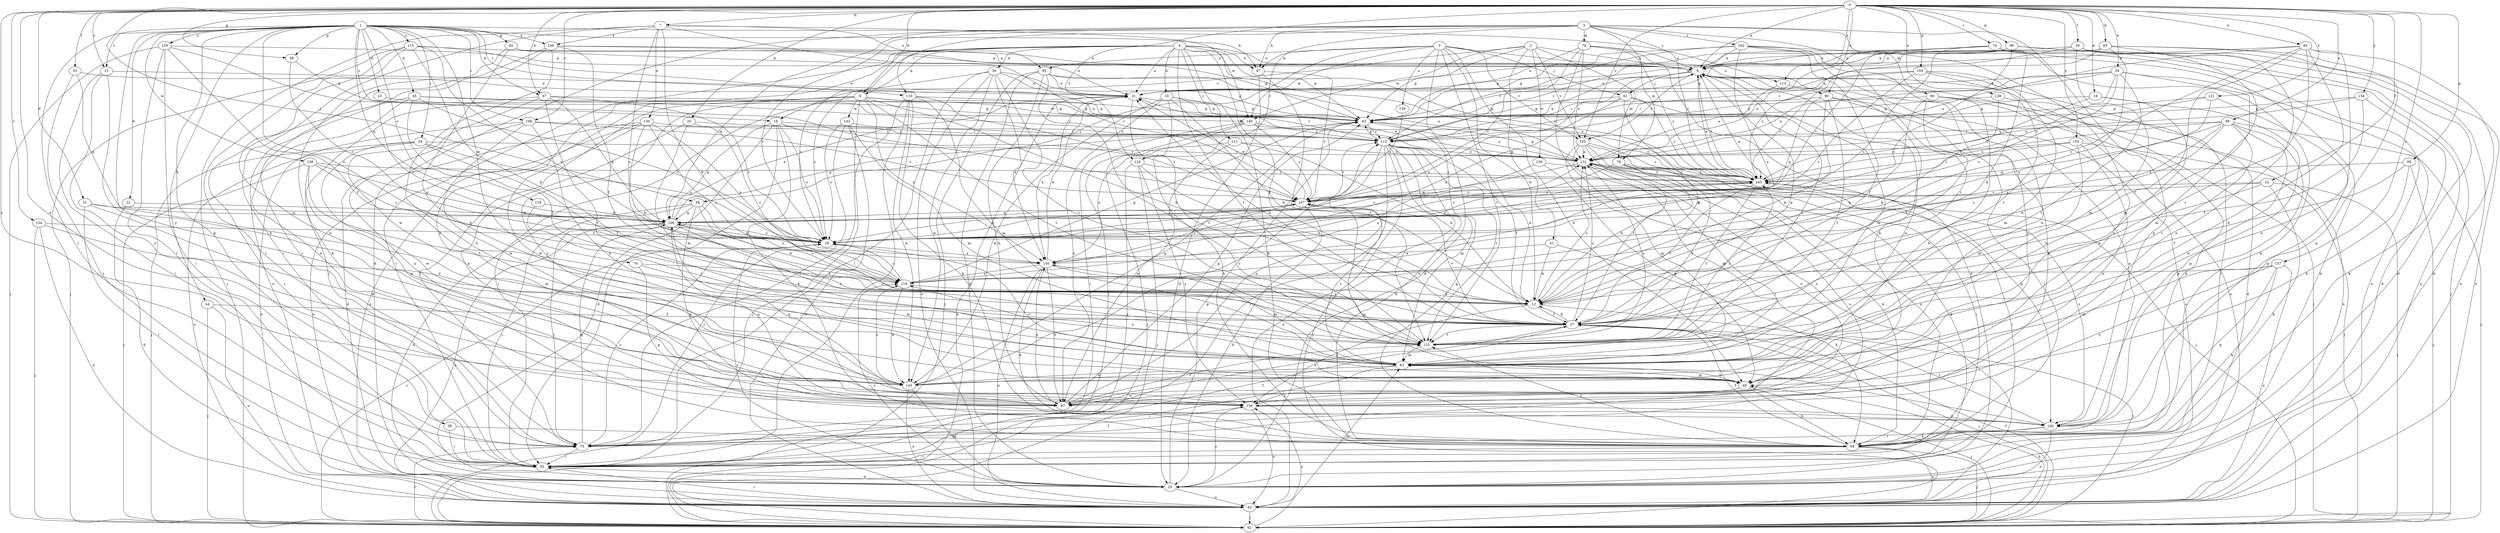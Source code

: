 strict digraph  {
0;
1;
2;
3;
4;
5;
6;
7;
8;
10;
12;
15;
16;
18;
19;
20;
21;
22;
23;
25;
29;
30;
31;
32;
33;
36;
37;
38;
39;
40;
41;
43;
44;
45;
47;
49;
54;
55;
58;
61;
62;
65;
67;
68;
74;
75;
76;
78;
79;
80;
81;
85;
87;
88;
90;
92;
93;
95;
98;
100;
104;
106;
108;
110;
111;
112;
113;
115;
118;
119;
121;
124;
125;
128;
129;
130;
131;
134;
135;
137;
138;
139;
140;
142;
143;
149;
150;
154;
155;
156;
157;
159;
162;
163;
0 -> 6  [label=a];
0 -> 7  [label=b];
0 -> 8  [label=b];
0 -> 15  [label=c];
0 -> 19  [label=d];
0 -> 20  [label=d];
0 -> 21  [label=d];
0 -> 29  [label=e];
0 -> 32  [label=f];
0 -> 33  [label=f];
0 -> 36  [label=f];
0 -> 38  [label=g];
0 -> 58  [label=j];
0 -> 65  [label=k];
0 -> 67  [label=k];
0 -> 74  [label=l];
0 -> 85  [label=n];
0 -> 87  [label=n];
0 -> 88  [label=o];
0 -> 90  [label=o];
0 -> 95  [label=p];
0 -> 98  [label=p];
0 -> 104  [label=q];
0 -> 108  [label=r];
0 -> 113  [label=s];
0 -> 121  [label=t];
0 -> 124  [label=t];
0 -> 128  [label=u];
0 -> 134  [label=v];
0 -> 135  [label=v];
0 -> 154  [label=y];
0 -> 155  [label=y];
0 -> 156  [label=y];
0 -> 157  [label=z];
1 -> 15  [label=c];
1 -> 16  [label=c];
1 -> 22  [label=d];
1 -> 23  [label=d];
1 -> 38  [label=g];
1 -> 39  [label=g];
1 -> 40  [label=g];
1 -> 44  [label=h];
1 -> 45  [label=h];
1 -> 47  [label=h];
1 -> 54  [label=i];
1 -> 67  [label=k];
1 -> 75  [label=l];
1 -> 76  [label=m];
1 -> 106  [label=q];
1 -> 108  [label=r];
1 -> 110  [label=r];
1 -> 113  [label=s];
1 -> 115  [label=s];
1 -> 118  [label=s];
1 -> 119  [label=s];
1 -> 138  [label=w];
1 -> 149  [label=x];
1 -> 156  [label=y];
1 -> 159  [label=z];
2 -> 6  [label=a];
2 -> 16  [label=c];
2 -> 41  [label=g];
2 -> 43  [label=g];
2 -> 78  [label=m];
2 -> 135  [label=v];
2 -> 139  [label=w];
2 -> 140  [label=w];
3 -> 18  [label=c];
3 -> 25  [label=d];
3 -> 47  [label=h];
3 -> 78  [label=m];
3 -> 79  [label=m];
3 -> 80  [label=m];
3 -> 100  [label=p];
3 -> 106  [label=q];
3 -> 110  [label=r];
3 -> 124  [label=t];
3 -> 125  [label=t];
3 -> 162  [label=z];
3 -> 163  [label=z];
4 -> 6  [label=a];
4 -> 8  [label=b];
4 -> 10  [label=b];
4 -> 18  [label=c];
4 -> 30  [label=e];
4 -> 31  [label=e];
4 -> 37  [label=f];
4 -> 43  [label=g];
4 -> 47  [label=h];
4 -> 55  [label=i];
4 -> 68  [label=k];
4 -> 111  [label=r];
4 -> 125  [label=t];
4 -> 156  [label=y];
4 -> 163  [label=z];
5 -> 12  [label=b];
5 -> 25  [label=d];
5 -> 47  [label=h];
5 -> 49  [label=h];
5 -> 58  [label=j];
5 -> 61  [label=j];
5 -> 90  [label=o];
5 -> 92  [label=o];
5 -> 125  [label=t];
5 -> 129  [label=u];
5 -> 135  [label=v];
5 -> 140  [label=w];
6 -> 31  [label=e];
6 -> 61  [label=j];
6 -> 62  [label=j];
6 -> 81  [label=m];
6 -> 112  [label=r];
6 -> 125  [label=t];
6 -> 135  [label=v];
6 -> 163  [label=z];
7 -> 12  [label=b];
7 -> 55  [label=i];
7 -> 62  [label=j];
7 -> 92  [label=o];
7 -> 119  [label=s];
7 -> 130  [label=u];
7 -> 137  [label=v];
7 -> 140  [label=w];
7 -> 149  [label=x];
8 -> 12  [label=b];
8 -> 43  [label=g];
8 -> 55  [label=i];
8 -> 62  [label=j];
8 -> 75  [label=l];
8 -> 93  [label=o];
8 -> 125  [label=t];
8 -> 140  [label=w];
8 -> 142  [label=w];
8 -> 150  [label=x];
8 -> 156  [label=y];
10 -> 12  [label=b];
10 -> 43  [label=g];
10 -> 68  [label=k];
10 -> 87  [label=n];
10 -> 112  [label=r];
10 -> 143  [label=w];
12 -> 37  [label=f];
12 -> 62  [label=j];
12 -> 131  [label=u];
12 -> 156  [label=y];
15 -> 31  [label=e];
15 -> 49  [label=h];
15 -> 55  [label=i];
15 -> 156  [label=y];
16 -> 18  [label=c];
16 -> 25  [label=d];
16 -> 55  [label=i];
16 -> 68  [label=k];
16 -> 106  [label=q];
16 -> 112  [label=r];
16 -> 137  [label=v];
18 -> 106  [label=q];
18 -> 150  [label=x];
18 -> 163  [label=z];
19 -> 43  [label=g];
19 -> 49  [label=h];
19 -> 100  [label=p];
19 -> 163  [label=z];
20 -> 81  [label=m];
20 -> 87  [label=n];
20 -> 112  [label=r];
20 -> 119  [label=s];
21 -> 55  [label=i];
21 -> 81  [label=m];
21 -> 106  [label=q];
21 -> 143  [label=w];
22 -> 25  [label=d];
22 -> 106  [label=q];
23 -> 18  [label=c];
23 -> 43  [label=g];
25 -> 18  [label=c];
25 -> 43  [label=g];
25 -> 93  [label=o];
25 -> 119  [label=s];
25 -> 156  [label=y];
29 -> 18  [label=c];
29 -> 25  [label=d];
29 -> 31  [label=e];
29 -> 81  [label=m];
29 -> 112  [label=r];
29 -> 125  [label=t];
29 -> 131  [label=u];
29 -> 163  [label=z];
30 -> 18  [label=c];
30 -> 31  [label=e];
30 -> 43  [label=g];
30 -> 75  [label=l];
30 -> 93  [label=o];
30 -> 125  [label=t];
30 -> 143  [label=w];
30 -> 150  [label=x];
31 -> 43  [label=g];
31 -> 125  [label=t];
31 -> 150  [label=x];
32 -> 12  [label=b];
32 -> 62  [label=j];
32 -> 68  [label=k];
32 -> 106  [label=q];
32 -> 137  [label=v];
33 -> 31  [label=e];
33 -> 55  [label=i];
33 -> 106  [label=q];
36 -> 6  [label=a];
36 -> 25  [label=d];
36 -> 81  [label=m];
36 -> 87  [label=n];
36 -> 93  [label=o];
36 -> 163  [label=z];
37 -> 6  [label=a];
37 -> 12  [label=b];
37 -> 31  [label=e];
37 -> 62  [label=j];
37 -> 87  [label=n];
37 -> 125  [label=t];
37 -> 131  [label=u];
37 -> 137  [label=v];
37 -> 150  [label=x];
38 -> 18  [label=c];
38 -> 43  [label=g];
39 -> 55  [label=i];
39 -> 68  [label=k];
40 -> 6  [label=a];
40 -> 31  [label=e];
40 -> 49  [label=h];
40 -> 68  [label=k];
41 -> 12  [label=b];
41 -> 68  [label=k];
41 -> 150  [label=x];
43 -> 112  [label=r];
43 -> 131  [label=u];
44 -> 37  [label=f];
44 -> 62  [label=j];
44 -> 93  [label=o];
45 -> 18  [label=c];
45 -> 37  [label=f];
45 -> 43  [label=g];
45 -> 55  [label=i];
45 -> 87  [label=n];
45 -> 112  [label=r];
47 -> 25  [label=d];
47 -> 125  [label=t];
47 -> 137  [label=v];
49 -> 18  [label=c];
49 -> 62  [label=j];
49 -> 68  [label=k];
49 -> 81  [label=m];
49 -> 87  [label=n];
49 -> 156  [label=y];
54 -> 18  [label=c];
54 -> 37  [label=f];
54 -> 62  [label=j];
54 -> 93  [label=o];
54 -> 131  [label=u];
54 -> 143  [label=w];
55 -> 25  [label=d];
58 -> 12  [label=b];
58 -> 25  [label=d];
58 -> 55  [label=i];
58 -> 100  [label=p];
58 -> 106  [label=q];
58 -> 119  [label=s];
61 -> 12  [label=b];
61 -> 18  [label=c];
61 -> 43  [label=g];
61 -> 55  [label=i];
61 -> 150  [label=x];
61 -> 163  [label=z];
62 -> 18  [label=c];
62 -> 31  [label=e];
62 -> 37  [label=f];
62 -> 49  [label=h];
62 -> 75  [label=l];
62 -> 156  [label=y];
65 -> 6  [label=a];
65 -> 31  [label=e];
65 -> 43  [label=g];
65 -> 81  [label=m];
65 -> 93  [label=o];
65 -> 100  [label=p];
65 -> 112  [label=r];
65 -> 119  [label=s];
67 -> 18  [label=c];
67 -> 43  [label=g];
67 -> 49  [label=h];
67 -> 75  [label=l];
67 -> 106  [label=q];
67 -> 125  [label=t];
68 -> 6  [label=a];
68 -> 37  [label=f];
68 -> 43  [label=g];
68 -> 55  [label=i];
68 -> 62  [label=j];
68 -> 93  [label=o];
68 -> 125  [label=t];
68 -> 131  [label=u];
74 -> 6  [label=a];
74 -> 12  [label=b];
74 -> 18  [label=c];
74 -> 25  [label=d];
74 -> 68  [label=k];
74 -> 93  [label=o];
74 -> 112  [label=r];
74 -> 137  [label=v];
75 -> 18  [label=c];
75 -> 37  [label=f];
75 -> 55  [label=i];
75 -> 106  [label=q];
75 -> 131  [label=u];
76 -> 81  [label=m];
76 -> 100  [label=p];
76 -> 119  [label=s];
78 -> 12  [label=b];
78 -> 18  [label=c];
78 -> 55  [label=i];
78 -> 125  [label=t];
78 -> 163  [label=z];
79 -> 6  [label=a];
79 -> 25  [label=d];
79 -> 43  [label=g];
79 -> 93  [label=o];
79 -> 131  [label=u];
79 -> 137  [label=v];
79 -> 163  [label=z];
80 -> 12  [label=b];
80 -> 37  [label=f];
80 -> 43  [label=g];
80 -> 68  [label=k];
80 -> 93  [label=o];
80 -> 143  [label=w];
81 -> 49  [label=h];
81 -> 55  [label=i];
81 -> 119  [label=s];
81 -> 137  [label=v];
81 -> 143  [label=w];
85 -> 6  [label=a];
85 -> 18  [label=c];
85 -> 25  [label=d];
85 -> 37  [label=f];
85 -> 49  [label=h];
85 -> 87  [label=n];
85 -> 125  [label=t];
85 -> 131  [label=u];
87 -> 43  [label=g];
87 -> 106  [label=q];
87 -> 125  [label=t];
87 -> 150  [label=x];
88 -> 12  [label=b];
88 -> 62  [label=j];
88 -> 100  [label=p];
88 -> 106  [label=q];
88 -> 112  [label=r];
88 -> 119  [label=s];
88 -> 125  [label=t];
88 -> 143  [label=w];
88 -> 163  [label=z];
90 -> 12  [label=b];
90 -> 43  [label=g];
90 -> 93  [label=o];
90 -> 106  [label=q];
90 -> 125  [label=t];
90 -> 156  [label=y];
92 -> 25  [label=d];
92 -> 31  [label=e];
92 -> 62  [label=j];
92 -> 87  [label=n];
92 -> 125  [label=t];
92 -> 131  [label=u];
92 -> 163  [label=z];
93 -> 6  [label=a];
93 -> 55  [label=i];
93 -> 62  [label=j];
93 -> 81  [label=m];
95 -> 37  [label=f];
95 -> 49  [label=h];
95 -> 62  [label=j];
95 -> 163  [label=z];
98 -> 6  [label=a];
98 -> 18  [label=c];
98 -> 31  [label=e];
98 -> 62  [label=j];
98 -> 93  [label=o];
98 -> 131  [label=u];
100 -> 37  [label=f];
100 -> 68  [label=k];
100 -> 75  [label=l];
100 -> 93  [label=o];
100 -> 163  [label=z];
104 -> 18  [label=c];
104 -> 31  [label=e];
104 -> 37  [label=f];
104 -> 55  [label=i];
104 -> 81  [label=m];
104 -> 163  [label=z];
106 -> 18  [label=c];
106 -> 31  [label=e];
106 -> 43  [label=g];
106 -> 75  [label=l];
106 -> 87  [label=n];
106 -> 93  [label=o];
106 -> 119  [label=s];
106 -> 125  [label=t];
108 -> 49  [label=h];
108 -> 87  [label=n];
108 -> 93  [label=o];
108 -> 112  [label=r];
108 -> 137  [label=v];
108 -> 143  [label=w];
110 -> 43  [label=g];
110 -> 68  [label=k];
110 -> 75  [label=l];
110 -> 81  [label=m];
110 -> 137  [label=v];
110 -> 143  [label=w];
110 -> 55  [label=s];
111 -> 12  [label=b];
111 -> 87  [label=n];
111 -> 131  [label=u];
111 -> 150  [label=x];
112 -> 6  [label=a];
112 -> 12  [label=b];
112 -> 37  [label=f];
112 -> 43  [label=g];
112 -> 55  [label=i];
112 -> 62  [label=j];
112 -> 68  [label=k];
112 -> 81  [label=m];
112 -> 87  [label=n];
112 -> 93  [label=o];
112 -> 125  [label=t];
112 -> 131  [label=u];
113 -> 49  [label=h];
113 -> 131  [label=u];
115 -> 6  [label=a];
115 -> 12  [label=b];
115 -> 62  [label=j];
115 -> 75  [label=l];
115 -> 87  [label=n];
115 -> 131  [label=u];
115 -> 150  [label=x];
118 -> 106  [label=q];
118 -> 125  [label=t];
119 -> 12  [label=b];
119 -> 18  [label=c];
119 -> 43  [label=g];
119 -> 131  [label=u];
119 -> 143  [label=w];
121 -> 43  [label=g];
121 -> 100  [label=p];
121 -> 119  [label=s];
121 -> 131  [label=u];
124 -> 12  [label=b];
124 -> 55  [label=i];
124 -> 62  [label=j];
124 -> 156  [label=y];
124 -> 163  [label=z];
125 -> 81  [label=m];
125 -> 131  [label=u];
125 -> 163  [label=z];
128 -> 12  [label=b];
128 -> 25  [label=d];
128 -> 43  [label=g];
129 -> 137  [label=v];
130 -> 12  [label=b];
130 -> 25  [label=d];
130 -> 93  [label=o];
130 -> 112  [label=r];
130 -> 119  [label=s];
130 -> 143  [label=w];
130 -> 150  [label=x];
131 -> 31  [label=e];
131 -> 43  [label=g];
131 -> 62  [label=j];
131 -> 68  [label=k];
131 -> 81  [label=m];
131 -> 106  [label=q];
131 -> 163  [label=z];
134 -> 18  [label=c];
134 -> 37  [label=f];
134 -> 62  [label=j];
134 -> 93  [label=o];
135 -> 25  [label=d];
135 -> 37  [label=f];
135 -> 75  [label=l];
135 -> 81  [label=m];
135 -> 100  [label=p];
135 -> 131  [label=u];
135 -> 163  [label=z];
137 -> 6  [label=a];
137 -> 18  [label=c];
137 -> 25  [label=d];
137 -> 31  [label=e];
137 -> 100  [label=p];
137 -> 106  [label=q];
137 -> 112  [label=r];
137 -> 163  [label=z];
138 -> 18  [label=c];
138 -> 62  [label=j];
138 -> 106  [label=q];
138 -> 125  [label=t];
138 -> 143  [label=w];
138 -> 163  [label=z];
139 -> 18  [label=c];
139 -> 49  [label=h];
139 -> 163  [label=z];
140 -> 55  [label=i];
140 -> 62  [label=j];
140 -> 75  [label=l];
140 -> 112  [label=r];
140 -> 137  [label=v];
140 -> 163  [label=z];
142 -> 18  [label=c];
142 -> 62  [label=j];
142 -> 81  [label=m];
142 -> 93  [label=o];
142 -> 112  [label=r];
143 -> 6  [label=a];
143 -> 25  [label=d];
143 -> 43  [label=g];
143 -> 93  [label=o];
143 -> 112  [label=r];
143 -> 119  [label=s];
149 -> 6  [label=a];
149 -> 37  [label=f];
149 -> 43  [label=g];
149 -> 75  [label=l];
149 -> 93  [label=o];
149 -> 143  [label=w];
150 -> 31  [label=e];
150 -> 68  [label=k];
150 -> 81  [label=m];
150 -> 87  [label=n];
150 -> 93  [label=o];
150 -> 119  [label=s];
150 -> 137  [label=v];
154 -> 37  [label=f];
154 -> 43  [label=g];
154 -> 68  [label=k];
154 -> 131  [label=u];
155 -> 62  [label=j];
155 -> 81  [label=m];
155 -> 87  [label=n];
155 -> 131  [label=u];
155 -> 163  [label=z];
156 -> 75  [label=l];
156 -> 93  [label=o];
156 -> 100  [label=p];
156 -> 131  [label=u];
157 -> 68  [label=k];
157 -> 81  [label=m];
157 -> 93  [label=o];
157 -> 100  [label=p];
157 -> 119  [label=s];
157 -> 156  [label=y];
159 -> 6  [label=a];
159 -> 37  [label=f];
159 -> 55  [label=i];
159 -> 62  [label=j];
159 -> 75  [label=l];
159 -> 137  [label=v];
162 -> 6  [label=a];
162 -> 37  [label=f];
162 -> 43  [label=g];
162 -> 49  [label=h];
162 -> 87  [label=n];
162 -> 112  [label=r];
162 -> 150  [label=x];
162 -> 156  [label=y];
163 -> 6  [label=a];
163 -> 37  [label=f];
163 -> 55  [label=i];
163 -> 125  [label=t];
163 -> 137  [label=v];
}
